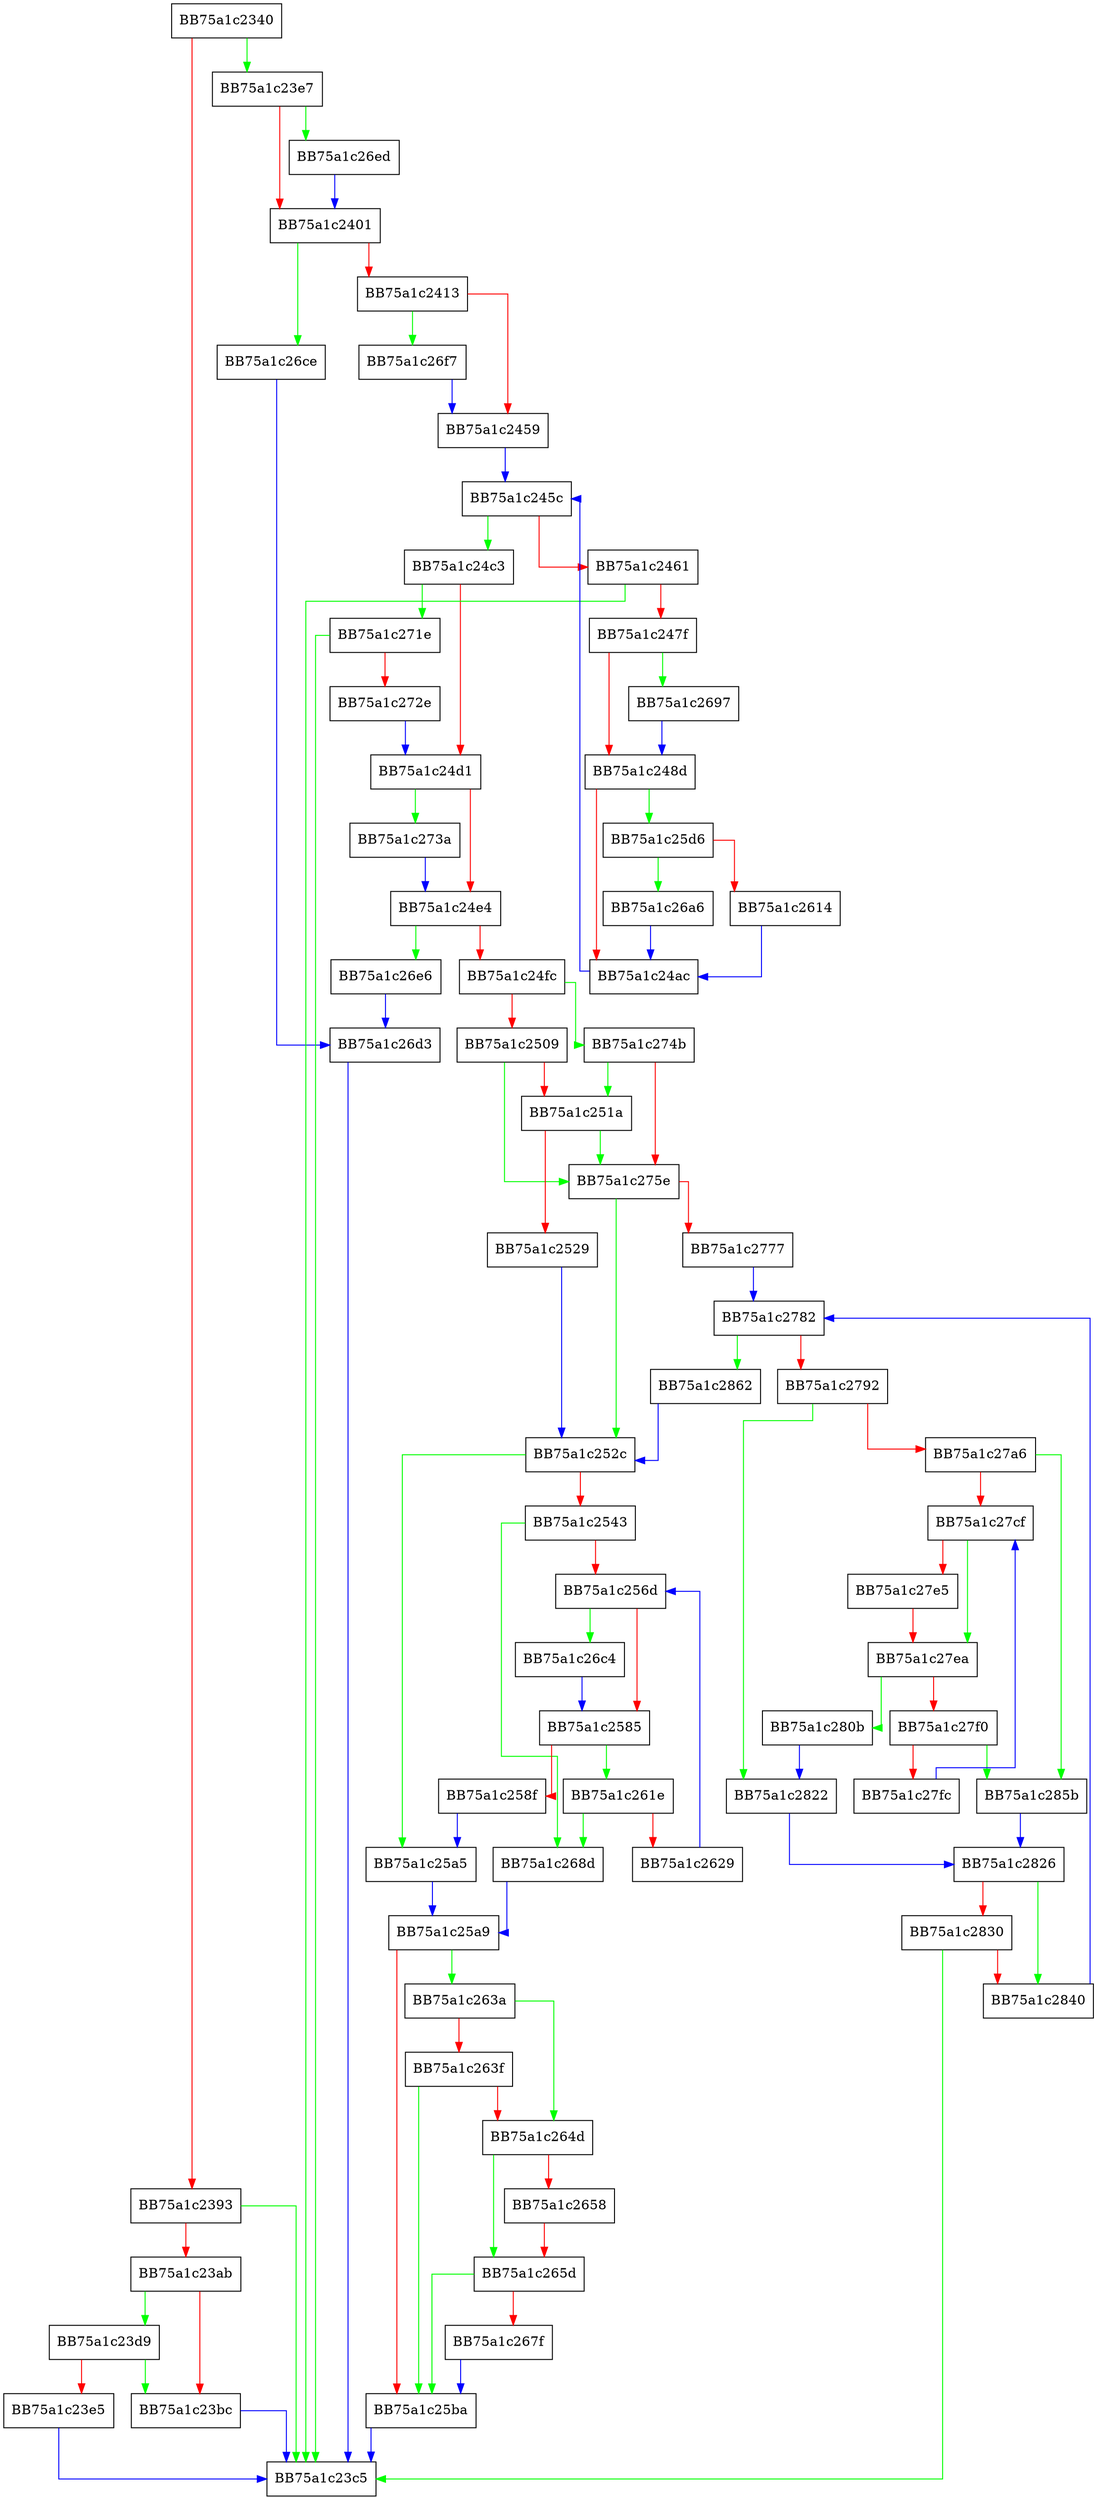 digraph mmap32 {
  node [shape="box"];
  graph [splines=ortho];
  BB75a1c2340 -> BB75a1c23e7 [color="green"];
  BB75a1c2340 -> BB75a1c2393 [color="red"];
  BB75a1c2393 -> BB75a1c23c5 [color="green"];
  BB75a1c2393 -> BB75a1c23ab [color="red"];
  BB75a1c23ab -> BB75a1c23d9 [color="green"];
  BB75a1c23ab -> BB75a1c23bc [color="red"];
  BB75a1c23bc -> BB75a1c23c5 [color="blue"];
  BB75a1c23d9 -> BB75a1c23bc [color="green"];
  BB75a1c23d9 -> BB75a1c23e5 [color="red"];
  BB75a1c23e5 -> BB75a1c23c5 [color="blue"];
  BB75a1c23e7 -> BB75a1c26ed [color="green"];
  BB75a1c23e7 -> BB75a1c2401 [color="red"];
  BB75a1c2401 -> BB75a1c26ce [color="green"];
  BB75a1c2401 -> BB75a1c2413 [color="red"];
  BB75a1c2413 -> BB75a1c26f7 [color="green"];
  BB75a1c2413 -> BB75a1c2459 [color="red"];
  BB75a1c2459 -> BB75a1c245c [color="blue"];
  BB75a1c245c -> BB75a1c24c3 [color="green"];
  BB75a1c245c -> BB75a1c2461 [color="red"];
  BB75a1c2461 -> BB75a1c23c5 [color="green"];
  BB75a1c2461 -> BB75a1c247f [color="red"];
  BB75a1c247f -> BB75a1c2697 [color="green"];
  BB75a1c247f -> BB75a1c248d [color="red"];
  BB75a1c248d -> BB75a1c25d6 [color="green"];
  BB75a1c248d -> BB75a1c24ac [color="red"];
  BB75a1c24ac -> BB75a1c245c [color="blue"];
  BB75a1c24c3 -> BB75a1c271e [color="green"];
  BB75a1c24c3 -> BB75a1c24d1 [color="red"];
  BB75a1c24d1 -> BB75a1c273a [color="green"];
  BB75a1c24d1 -> BB75a1c24e4 [color="red"];
  BB75a1c24e4 -> BB75a1c26e6 [color="green"];
  BB75a1c24e4 -> BB75a1c24fc [color="red"];
  BB75a1c24fc -> BB75a1c274b [color="green"];
  BB75a1c24fc -> BB75a1c2509 [color="red"];
  BB75a1c2509 -> BB75a1c275e [color="green"];
  BB75a1c2509 -> BB75a1c251a [color="red"];
  BB75a1c251a -> BB75a1c275e [color="green"];
  BB75a1c251a -> BB75a1c2529 [color="red"];
  BB75a1c2529 -> BB75a1c252c [color="blue"];
  BB75a1c252c -> BB75a1c25a5 [color="green"];
  BB75a1c252c -> BB75a1c2543 [color="red"];
  BB75a1c2543 -> BB75a1c268d [color="green"];
  BB75a1c2543 -> BB75a1c256d [color="red"];
  BB75a1c256d -> BB75a1c26c4 [color="green"];
  BB75a1c256d -> BB75a1c2585 [color="red"];
  BB75a1c2585 -> BB75a1c261e [color="green"];
  BB75a1c2585 -> BB75a1c258f [color="red"];
  BB75a1c258f -> BB75a1c25a5 [color="blue"];
  BB75a1c25a5 -> BB75a1c25a9 [color="blue"];
  BB75a1c25a9 -> BB75a1c263a [color="green"];
  BB75a1c25a9 -> BB75a1c25ba [color="red"];
  BB75a1c25ba -> BB75a1c23c5 [color="blue"];
  BB75a1c25d6 -> BB75a1c26a6 [color="green"];
  BB75a1c25d6 -> BB75a1c2614 [color="red"];
  BB75a1c2614 -> BB75a1c24ac [color="blue"];
  BB75a1c261e -> BB75a1c268d [color="green"];
  BB75a1c261e -> BB75a1c2629 [color="red"];
  BB75a1c2629 -> BB75a1c256d [color="blue"];
  BB75a1c263a -> BB75a1c264d [color="green"];
  BB75a1c263a -> BB75a1c263f [color="red"];
  BB75a1c263f -> BB75a1c25ba [color="green"];
  BB75a1c263f -> BB75a1c264d [color="red"];
  BB75a1c264d -> BB75a1c265d [color="green"];
  BB75a1c264d -> BB75a1c2658 [color="red"];
  BB75a1c2658 -> BB75a1c265d [color="red"];
  BB75a1c265d -> BB75a1c25ba [color="green"];
  BB75a1c265d -> BB75a1c267f [color="red"];
  BB75a1c267f -> BB75a1c25ba [color="blue"];
  BB75a1c268d -> BB75a1c25a9 [color="blue"];
  BB75a1c2697 -> BB75a1c248d [color="blue"];
  BB75a1c26a6 -> BB75a1c24ac [color="blue"];
  BB75a1c26c4 -> BB75a1c2585 [color="blue"];
  BB75a1c26ce -> BB75a1c26d3 [color="blue"];
  BB75a1c26d3 -> BB75a1c23c5 [color="blue"];
  BB75a1c26e6 -> BB75a1c26d3 [color="blue"];
  BB75a1c26ed -> BB75a1c2401 [color="blue"];
  BB75a1c26f7 -> BB75a1c2459 [color="blue"];
  BB75a1c271e -> BB75a1c23c5 [color="green"];
  BB75a1c271e -> BB75a1c272e [color="red"];
  BB75a1c272e -> BB75a1c24d1 [color="blue"];
  BB75a1c273a -> BB75a1c24e4 [color="blue"];
  BB75a1c274b -> BB75a1c251a [color="green"];
  BB75a1c274b -> BB75a1c275e [color="red"];
  BB75a1c275e -> BB75a1c252c [color="green"];
  BB75a1c275e -> BB75a1c2777 [color="red"];
  BB75a1c2777 -> BB75a1c2782 [color="blue"];
  BB75a1c2782 -> BB75a1c2862 [color="green"];
  BB75a1c2782 -> BB75a1c2792 [color="red"];
  BB75a1c2792 -> BB75a1c2822 [color="green"];
  BB75a1c2792 -> BB75a1c27a6 [color="red"];
  BB75a1c27a6 -> BB75a1c285b [color="green"];
  BB75a1c27a6 -> BB75a1c27cf [color="red"];
  BB75a1c27cf -> BB75a1c27ea [color="green"];
  BB75a1c27cf -> BB75a1c27e5 [color="red"];
  BB75a1c27e5 -> BB75a1c27ea [color="red"];
  BB75a1c27ea -> BB75a1c280b [color="green"];
  BB75a1c27ea -> BB75a1c27f0 [color="red"];
  BB75a1c27f0 -> BB75a1c285b [color="green"];
  BB75a1c27f0 -> BB75a1c27fc [color="red"];
  BB75a1c27fc -> BB75a1c27cf [color="blue"];
  BB75a1c280b -> BB75a1c2822 [color="blue"];
  BB75a1c2822 -> BB75a1c2826 [color="blue"];
  BB75a1c2826 -> BB75a1c2840 [color="green"];
  BB75a1c2826 -> BB75a1c2830 [color="red"];
  BB75a1c2830 -> BB75a1c23c5 [color="green"];
  BB75a1c2830 -> BB75a1c2840 [color="red"];
  BB75a1c2840 -> BB75a1c2782 [color="blue"];
  BB75a1c285b -> BB75a1c2826 [color="blue"];
  BB75a1c2862 -> BB75a1c252c [color="blue"];
}